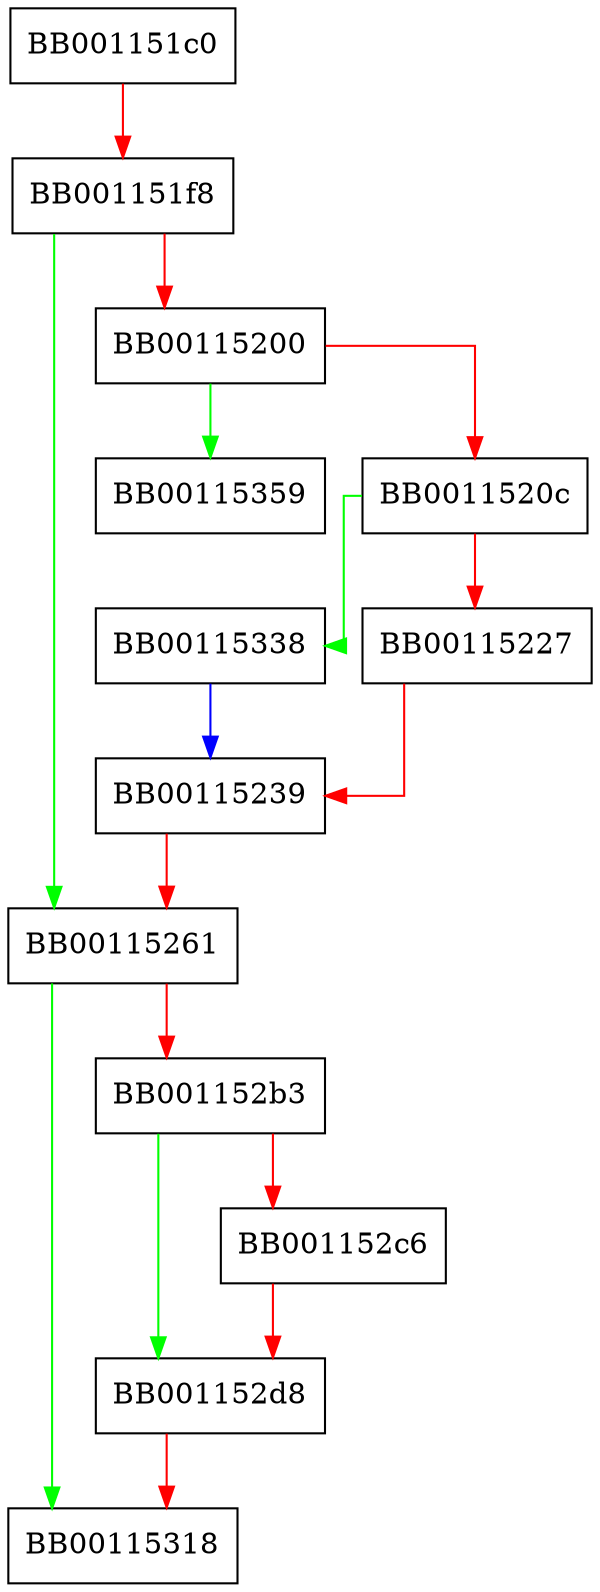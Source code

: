 digraph FUN_001151c0 {
  node [shape="box"];
  graph [splines=ortho];
  BB001151c0 -> BB001151f8 [color="red"];
  BB001151f8 -> BB00115261 [color="green"];
  BB001151f8 -> BB00115200 [color="red"];
  BB00115200 -> BB00115359 [color="green"];
  BB00115200 -> BB0011520c [color="red"];
  BB0011520c -> BB00115338 [color="green"];
  BB0011520c -> BB00115227 [color="red"];
  BB00115227 -> BB00115239 [color="red"];
  BB00115239 -> BB00115261 [color="red"];
  BB00115261 -> BB00115318 [color="green"];
  BB00115261 -> BB001152b3 [color="red"];
  BB001152b3 -> BB001152d8 [color="green"];
  BB001152b3 -> BB001152c6 [color="red"];
  BB001152c6 -> BB001152d8 [color="red"];
  BB001152d8 -> BB00115318 [color="red"];
  BB00115338 -> BB00115239 [color="blue"];
}